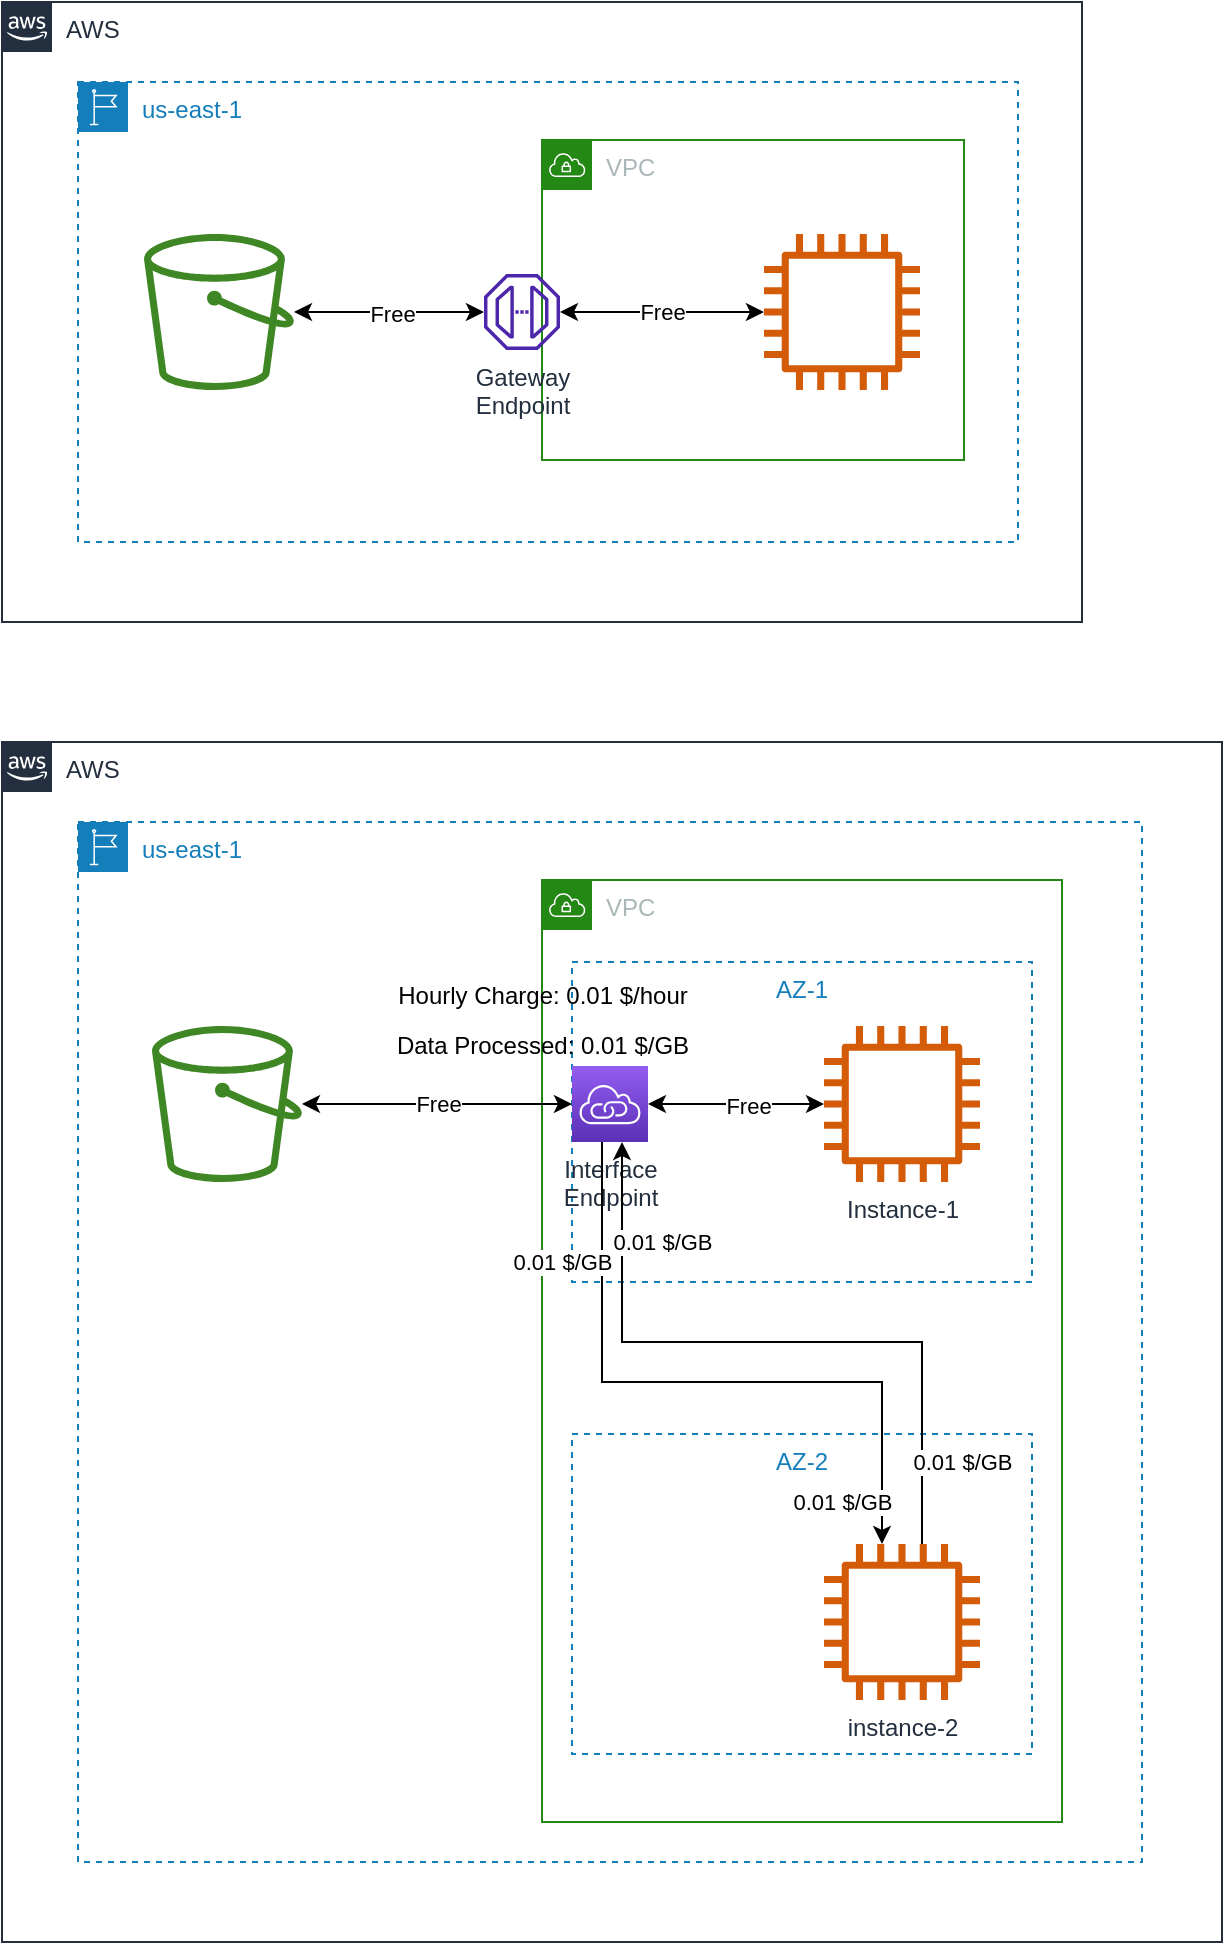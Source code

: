 <mxfile version="16.4.0" type="device"><diagram id="BNZ7Z8Xf5lzi1jdOt03B" name="第 1 页"><mxGraphModel dx="1106" dy="1003" grid="1" gridSize="10" guides="1" tooltips="1" connect="1" arrows="1" fold="1" page="1" pageScale="1" pageWidth="827" pageHeight="1169" math="0" shadow="0"><root><mxCell id="0"/><mxCell id="1" parent="0"/><mxCell id="AG0ioUAfV6L_KvkVA7sr-7" value="AWS" style="points=[[0,0],[0.25,0],[0.5,0],[0.75,0],[1,0],[1,0.25],[1,0.5],[1,0.75],[1,1],[0.75,1],[0.5,1],[0.25,1],[0,1],[0,0.75],[0,0.5],[0,0.25]];outlineConnect=0;gradientColor=none;html=1;whiteSpace=wrap;fontSize=12;fontStyle=0;container=1;pointerEvents=0;collapsible=0;recursiveResize=0;shape=mxgraph.aws4.group;grIcon=mxgraph.aws4.group_aws_cloud_alt;strokeColor=#232F3E;fillColor=none;verticalAlign=top;align=left;spacingLeft=30;fontColor=#232F3E;dashed=0;" parent="1" vertex="1"><mxGeometry x="70" y="430" width="540" height="310" as="geometry"/></mxCell><mxCell id="AG0ioUAfV6L_KvkVA7sr-5" value="us-east-1" style="points=[[0,0],[0.25,0],[0.5,0],[0.75,0],[1,0],[1,0.25],[1,0.5],[1,0.75],[1,1],[0.75,1],[0.5,1],[0.25,1],[0,1],[0,0.75],[0,0.5],[0,0.25]];outlineConnect=0;gradientColor=none;html=1;whiteSpace=wrap;fontSize=12;fontStyle=0;container=1;pointerEvents=0;collapsible=0;recursiveResize=0;shape=mxgraph.aws4.group;grIcon=mxgraph.aws4.group_region;strokeColor=#147EBA;fillColor=none;verticalAlign=top;align=left;spacingLeft=30;fontColor=#147EBA;dashed=1;" parent="AG0ioUAfV6L_KvkVA7sr-7" vertex="1"><mxGeometry x="38" y="40" width="470" height="230" as="geometry"/></mxCell><mxCell id="AG0ioUAfV6L_KvkVA7sr-1" value="" style="sketch=0;outlineConnect=0;fontColor=#232F3E;gradientColor=none;fillColor=#3F8624;strokeColor=none;dashed=0;verticalLabelPosition=bottom;verticalAlign=top;align=center;html=1;fontSize=12;fontStyle=0;aspect=fixed;pointerEvents=1;shape=mxgraph.aws4.bucket;" parent="AG0ioUAfV6L_KvkVA7sr-5" vertex="1"><mxGeometry x="33" y="76" width="75" height="78" as="geometry"/></mxCell><mxCell id="AG0ioUAfV6L_KvkVA7sr-22" value="VPC" style="points=[[0,0],[0.25,0],[0.5,0],[0.75,0],[1,0],[1,0.25],[1,0.5],[1,0.75],[1,1],[0.75,1],[0.5,1],[0.25,1],[0,1],[0,0.75],[0,0.5],[0,0.25]];outlineConnect=0;gradientColor=none;html=1;whiteSpace=wrap;fontSize=12;fontStyle=0;container=1;pointerEvents=0;collapsible=0;recursiveResize=0;shape=mxgraph.aws4.group;grIcon=mxgraph.aws4.group_vpc;strokeColor=#248814;fillColor=none;verticalAlign=top;align=left;spacingLeft=30;fontColor=#AAB7B8;dashed=0;" parent="AG0ioUAfV6L_KvkVA7sr-5" vertex="1"><mxGeometry x="232" y="29" width="211" height="160" as="geometry"/></mxCell><mxCell id="AG0ioUAfV6L_KvkVA7sr-23" value="" style="sketch=0;outlineConnect=0;fontColor=#232F3E;gradientColor=none;fillColor=#D45B07;strokeColor=none;dashed=0;verticalLabelPosition=bottom;verticalAlign=top;align=center;html=1;fontSize=12;fontStyle=0;aspect=fixed;pointerEvents=1;shape=mxgraph.aws4.instance2;" parent="AG0ioUAfV6L_KvkVA7sr-22" vertex="1"><mxGeometry x="111" y="47" width="78" height="78" as="geometry"/></mxCell><mxCell id="AG0ioUAfV6L_KvkVA7sr-26" style="edgeStyle=orthogonalEdgeStyle;rounded=0;orthogonalLoop=1;jettySize=auto;html=1;startArrow=classic;startFill=1;" parent="AG0ioUAfV6L_KvkVA7sr-5" source="AG0ioUAfV6L_KvkVA7sr-20" target="AG0ioUAfV6L_KvkVA7sr-1" edge="1"><mxGeometry relative="1" as="geometry"/></mxCell><mxCell id="AG0ioUAfV6L_KvkVA7sr-28" value="Free" style="edgeLabel;html=1;align=center;verticalAlign=middle;resizable=0;points=[];" parent="AG0ioUAfV6L_KvkVA7sr-26" vertex="1" connectable="0"><mxGeometry x="-0.032" y="1" relative="1" as="geometry"><mxPoint as="offset"/></mxGeometry></mxCell><mxCell id="AG0ioUAfV6L_KvkVA7sr-20" value="Gateway&lt;br&gt;Endpoint" style="sketch=0;outlineConnect=0;fontColor=#232F3E;gradientColor=none;fillColor=#4D27AA;strokeColor=none;dashed=0;verticalLabelPosition=bottom;verticalAlign=top;align=center;html=1;fontSize=12;fontStyle=0;aspect=fixed;pointerEvents=1;shape=mxgraph.aws4.endpoint;" parent="AG0ioUAfV6L_KvkVA7sr-5" vertex="1"><mxGeometry x="203" y="96" width="38" height="38" as="geometry"/></mxCell><mxCell id="AG0ioUAfV6L_KvkVA7sr-27" value="Free" style="edgeStyle=orthogonalEdgeStyle;rounded=0;orthogonalLoop=1;jettySize=auto;html=1;startArrow=classic;startFill=1;" parent="AG0ioUAfV6L_KvkVA7sr-5" source="AG0ioUAfV6L_KvkVA7sr-23" target="AG0ioUAfV6L_KvkVA7sr-20" edge="1"><mxGeometry relative="1" as="geometry"/></mxCell><mxCell id="AG0ioUAfV6L_KvkVA7sr-29" value="AWS" style="points=[[0,0],[0.25,0],[0.5,0],[0.75,0],[1,0],[1,0.25],[1,0.5],[1,0.75],[1,1],[0.75,1],[0.5,1],[0.25,1],[0,1],[0,0.75],[0,0.5],[0,0.25]];outlineConnect=0;gradientColor=none;html=1;whiteSpace=wrap;fontSize=12;fontStyle=0;container=1;pointerEvents=0;collapsible=0;recursiveResize=0;shape=mxgraph.aws4.group;grIcon=mxgraph.aws4.group_aws_cloud_alt;strokeColor=#232F3E;fillColor=none;verticalAlign=top;align=left;spacingLeft=30;fontColor=#232F3E;dashed=0;" parent="1" vertex="1"><mxGeometry x="70" y="800" width="610" height="600" as="geometry"/></mxCell><mxCell id="AG0ioUAfV6L_KvkVA7sr-30" value="us-east-1" style="points=[[0,0],[0.25,0],[0.5,0],[0.75,0],[1,0],[1,0.25],[1,0.5],[1,0.75],[1,1],[0.75,1],[0.5,1],[0.25,1],[0,1],[0,0.75],[0,0.5],[0,0.25]];outlineConnect=0;gradientColor=none;html=1;whiteSpace=wrap;fontSize=12;fontStyle=0;container=0;pointerEvents=0;collapsible=0;recursiveResize=0;shape=mxgraph.aws4.group;grIcon=mxgraph.aws4.group_region;strokeColor=#147EBA;fillColor=none;verticalAlign=top;align=left;spacingLeft=30;fontColor=#147EBA;dashed=1;" parent="AG0ioUAfV6L_KvkVA7sr-29" vertex="1"><mxGeometry x="38" y="40" width="532" height="520" as="geometry"/></mxCell><mxCell id="AG0ioUAfV6L_KvkVA7sr-31" value="" style="sketch=0;outlineConnect=0;fontColor=#232F3E;gradientColor=none;fillColor=#3F8624;strokeColor=none;dashed=0;verticalLabelPosition=bottom;verticalAlign=top;align=center;html=1;fontSize=12;fontStyle=0;aspect=fixed;pointerEvents=1;shape=mxgraph.aws4.bucket;" parent="AG0ioUAfV6L_KvkVA7sr-29" vertex="1"><mxGeometry x="75" y="142" width="75" height="78" as="geometry"/></mxCell><mxCell id="AG0ioUAfV6L_KvkVA7sr-32" value="VPC" style="points=[[0,0],[0.25,0],[0.5,0],[0.75,0],[1,0],[1,0.25],[1,0.5],[1,0.75],[1,1],[0.75,1],[0.5,1],[0.25,1],[0,1],[0,0.75],[0,0.5],[0,0.25]];outlineConnect=0;gradientColor=none;html=1;whiteSpace=wrap;fontSize=12;fontStyle=0;container=1;pointerEvents=0;collapsible=0;recursiveResize=0;shape=mxgraph.aws4.group;grIcon=mxgraph.aws4.group_vpc;strokeColor=#248814;fillColor=none;verticalAlign=top;align=left;spacingLeft=30;fontColor=#AAB7B8;dashed=0;" parent="AG0ioUAfV6L_KvkVA7sr-29" vertex="1"><mxGeometry x="270" y="69" width="260" height="471" as="geometry"/></mxCell><mxCell id="AG0ioUAfV6L_KvkVA7sr-40" value="AZ-1" style="fillColor=none;strokeColor=#147EBA;dashed=1;verticalAlign=top;fontStyle=0;fontColor=#147EBA;" parent="AG0ioUAfV6L_KvkVA7sr-32" vertex="1"><mxGeometry x="15" y="41" width="230" height="160" as="geometry"/></mxCell><mxCell id="AG0ioUAfV6L_KvkVA7sr-43" style="edgeStyle=orthogonalEdgeStyle;rounded=0;orthogonalLoop=1;jettySize=auto;html=1;entryX=1;entryY=0.5;entryDx=0;entryDy=0;entryPerimeter=0;startArrow=classic;startFill=1;" parent="AG0ioUAfV6L_KvkVA7sr-32" source="AG0ioUAfV6L_KvkVA7sr-33" target="AG0ioUAfV6L_KvkVA7sr-21" edge="1"><mxGeometry relative="1" as="geometry"/></mxCell><mxCell id="AG0ioUAfV6L_KvkVA7sr-49" value="Free" style="edgeLabel;html=1;align=center;verticalAlign=middle;resizable=0;points=[];" parent="AG0ioUAfV6L_KvkVA7sr-43" vertex="1" connectable="0"><mxGeometry x="-0.136" y="1" relative="1" as="geometry"><mxPoint as="offset"/></mxGeometry></mxCell><mxCell id="AG0ioUAfV6L_KvkVA7sr-33" value="Instance-1" style="sketch=0;outlineConnect=0;fontColor=#232F3E;gradientColor=none;fillColor=#D45B07;strokeColor=none;dashed=0;verticalLabelPosition=bottom;verticalAlign=top;align=center;html=1;fontSize=12;fontStyle=0;aspect=fixed;pointerEvents=1;shape=mxgraph.aws4.instance2;" parent="AG0ioUAfV6L_KvkVA7sr-32" vertex="1"><mxGeometry x="141" y="73" width="78" height="78" as="geometry"/></mxCell><mxCell id="AG0ioUAfV6L_KvkVA7sr-21" value="Interface&lt;br&gt;Endpoint" style="sketch=0;points=[[0,0,0],[0.25,0,0],[0.5,0,0],[0.75,0,0],[1,0,0],[0,1,0],[0.25,1,0],[0.5,1,0],[0.75,1,0],[1,1,0],[0,0.25,0],[0,0.5,0],[0,0.75,0],[1,0.25,0],[1,0.5,0],[1,0.75,0]];outlineConnect=0;fontColor=#232F3E;gradientColor=#945DF2;gradientDirection=north;fillColor=#5A30B5;strokeColor=#ffffff;dashed=0;verticalLabelPosition=bottom;verticalAlign=top;align=center;html=1;fontSize=12;fontStyle=0;aspect=fixed;shape=mxgraph.aws4.resourceIcon;resIcon=mxgraph.aws4.vpc_privatelink;" parent="AG0ioUAfV6L_KvkVA7sr-32" vertex="1"><mxGeometry x="15" y="93" width="38" height="38" as="geometry"/></mxCell><mxCell id="AG0ioUAfV6L_KvkVA7sr-44" value="AZ-2" style="fillColor=none;strokeColor=#147EBA;dashed=1;verticalAlign=top;fontStyle=0;fontColor=#147EBA;" parent="AG0ioUAfV6L_KvkVA7sr-32" vertex="1"><mxGeometry x="15" y="277" width="230" height="160" as="geometry"/></mxCell><mxCell id="AG0ioUAfV6L_KvkVA7sr-46" style="edgeStyle=orthogonalEdgeStyle;rounded=0;orthogonalLoop=1;jettySize=auto;html=1;startArrow=classic;startFill=1;endArrow=none;endFill=0;" parent="AG0ioUAfV6L_KvkVA7sr-32" source="AG0ioUAfV6L_KvkVA7sr-45" target="AG0ioUAfV6L_KvkVA7sr-21" edge="1"><mxGeometry relative="1" as="geometry"><Array as="points"><mxPoint x="170" y="251"/><mxPoint x="30" y="251"/></Array></mxGeometry></mxCell><mxCell id="AG0ioUAfV6L_KvkVA7sr-52" value="0.01 $/GB" style="edgeLabel;html=1;align=center;verticalAlign=middle;resizable=0;points=[];" parent="AG0ioUAfV6L_KvkVA7sr-46" vertex="1" connectable="0"><mxGeometry x="-0.287" relative="1" as="geometry"><mxPoint x="-120" y="-60" as="offset"/></mxGeometry></mxCell><mxCell id="iMiTBi1NNXETd33t_jGC-1" value="0.01 $/GB" style="edgeLabel;html=1;align=center;verticalAlign=middle;resizable=0;points=[];" vertex="1" connectable="0" parent="AG0ioUAfV6L_KvkVA7sr-46"><mxGeometry x="-0.589" y="1" relative="1" as="geometry"><mxPoint x="-19" y="49" as="offset"/></mxGeometry></mxCell><mxCell id="AG0ioUAfV6L_KvkVA7sr-47" style="edgeStyle=orthogonalEdgeStyle;rounded=0;orthogonalLoop=1;jettySize=auto;html=1;startArrow=none;startFill=0;" parent="AG0ioUAfV6L_KvkVA7sr-32" source="AG0ioUAfV6L_KvkVA7sr-45" target="AG0ioUAfV6L_KvkVA7sr-21" edge="1"><mxGeometry relative="1" as="geometry"><Array as="points"><mxPoint x="190" y="231"/><mxPoint x="40" y="231"/></Array></mxGeometry></mxCell><mxCell id="AG0ioUAfV6L_KvkVA7sr-51" value="0.01 $/GB" style="edgeLabel;html=1;align=center;verticalAlign=middle;resizable=0;points=[];" parent="AG0ioUAfV6L_KvkVA7sr-47" vertex="1" connectable="0"><mxGeometry x="-0.766" y="2" relative="1" as="geometry"><mxPoint x="-128" y="-110" as="offset"/></mxGeometry></mxCell><mxCell id="iMiTBi1NNXETd33t_jGC-2" value="0.01 $/GB" style="edgeLabel;html=1;align=center;verticalAlign=middle;resizable=0;points=[];" vertex="1" connectable="0" parent="AG0ioUAfV6L_KvkVA7sr-47"><mxGeometry x="-0.766" relative="1" as="geometry"><mxPoint x="20" as="offset"/></mxGeometry></mxCell><mxCell id="AG0ioUAfV6L_KvkVA7sr-45" value="instance-2" style="sketch=0;outlineConnect=0;fontColor=#232F3E;gradientColor=none;fillColor=#D45B07;strokeColor=none;dashed=0;verticalLabelPosition=bottom;verticalAlign=top;align=center;html=1;fontSize=12;fontStyle=0;aspect=fixed;pointerEvents=1;shape=mxgraph.aws4.instance2;" parent="AG0ioUAfV6L_KvkVA7sr-32" vertex="1"><mxGeometry x="141" y="332" width="78" height="78" as="geometry"/></mxCell><mxCell id="AG0ioUAfV6L_KvkVA7sr-38" value="Hourly Charge: 0.01 $/hour" style="text;html=1;align=center;verticalAlign=middle;resizable=0;points=[];autosize=1;strokeColor=none;fillColor=none;" parent="AG0ioUAfV6L_KvkVA7sr-32" vertex="1"><mxGeometry x="-80" y="48" width="160" height="20" as="geometry"/></mxCell><mxCell id="AG0ioUAfV6L_KvkVA7sr-48" value="Data Processed: 0.01 $/GB" style="text;html=1;align=center;verticalAlign=middle;resizable=0;points=[];autosize=1;strokeColor=none;fillColor=none;" parent="AG0ioUAfV6L_KvkVA7sr-32" vertex="1"><mxGeometry x="-80" y="73" width="160" height="20" as="geometry"/></mxCell><mxCell id="AG0ioUAfV6L_KvkVA7sr-34" value="Free" style="edgeStyle=orthogonalEdgeStyle;rounded=0;orthogonalLoop=1;jettySize=auto;html=1;startArrow=classic;startFill=1;" parent="AG0ioUAfV6L_KvkVA7sr-29" source="AG0ioUAfV6L_KvkVA7sr-21" target="AG0ioUAfV6L_KvkVA7sr-31" edge="1"><mxGeometry relative="1" as="geometry"><mxPoint x="241" y="155" as="sourcePoint"/></mxGeometry></mxCell></root></mxGraphModel></diagram></mxfile>